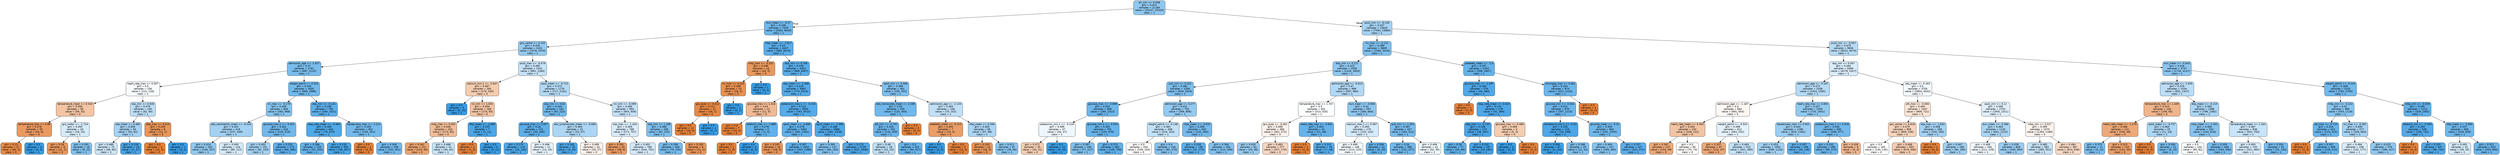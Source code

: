 digraph Tree {
node [shape=box, style="filled, rounded", color="black", fontname="helvetica"] ;
edge [fontname="helvetica"] ;
0 [label="ph_min <= 0.058\ngini = 0.423\nsamples = 21184\nvalue = [10157, 23333]\nclass = 1", fillcolor="#8fc8f0"] ;
1 [label="bun_mean <= -0.37\ngini = 0.336\nsamples = 7539\nvalue = [2563, 9449]\nclass = 1", fillcolor="#6fb8ec"] ;
0 -> 1 [labeldistance=2.5, labelangle=45, headlabel="True"] ;
2 [label="gcs_verbal <= 0.155\ngini = 0.434\nsamples = 3102\nvalue = [1578, 3379]\nclass = 1", fillcolor="#95cbf1"] ;
1 -> 2 ;
3 [label="admission_age <= -1.927\ngini = 0.37\nsamples = 1761\nvalue = [687, 2115]\nclass = 1", fillcolor="#79bded"] ;
2 -> 3 ;
4 [label="heart_rate_max <= 0.397\ngini = 0.5\nsamples = 156\nvalue = [121, 126]\nclass = 1", fillcolor="#f7fbfe"] ;
3 -> 4 ;
5 [label="temperature_mean <= 0.543\ngini = 0.456\nsamples = 56\nvalue = [59, 32]\nclass = 0", fillcolor="#f3c5a4"] ;
4 -> 5 ;
6 [label="temperature_max <= 0.98\ngini = 0.278\nsamples = 30\nvalue = [40, 8]\nclass = 0", fillcolor="#ea9a61"] ;
5 -> 6 ;
7 [label="gini = 0.13\nsamples = 27\nvalue = [40, 3]\nclass = 0", fillcolor="#e78a48"] ;
6 -> 7 ;
8 [label="gini = 0.0\nsamples = 3\nvalue = [0, 5]\nclass = 1", fillcolor="#399de5"] ;
6 -> 8 ;
9 [label="gcs_motor <= -1.724\ngini = 0.493\nsamples = 26\nvalue = [19, 24]\nclass = 1", fillcolor="#d6ebfa"] ;
5 -> 9 ;
10 [label="gini = 0.26\nsamples = 8\nvalue = [11, 2]\nclass = 0", fillcolor="#ea985d"] ;
9 -> 10 ;
11 [label="gini = 0.391\nsamples = 18\nvalue = [8, 22]\nclass = 1", fillcolor="#81c1ee"] ;
9 -> 11 ;
12 [label="sbp_min <= 0.928\ngini = 0.479\nsamples = 100\nvalue = [62, 94]\nclass = 1", fillcolor="#bcdef6"] ;
4 -> 12 ;
13 [label="sbp_mean <= 0.482\ngini = 0.456\nsamples = 94\nvalue = [50, 92]\nclass = 1", fillcolor="#a5d2f3"] ;
12 -> 13 ;
14 [label="gini = 0.489\nsamples = 75\nvalue = [48, 65]\nclass = 1", fillcolor="#cbe5f8"] ;
13 -> 14 ;
15 [label="gini = 0.128\nsamples = 19\nvalue = [2, 27]\nclass = 1", fillcolor="#48a4e7"] ;
13 -> 15 ;
16 [label="dbp_max <= 0.413\ngini = 0.245\nsamples = 6\nvalue = [12, 2]\nclass = 0", fillcolor="#e9965a"] ;
12 -> 16 ;
17 [label="gini = 0.0\nsamples = 4\nvalue = [12, 0]\nclass = 0", fillcolor="#e58139"] ;
16 -> 17 ;
18 [label="gini = 0.0\nsamples = 2\nvalue = [0, 2]\nclass = 1", fillcolor="#399de5"] ;
16 -> 18 ;
19 [label="weight_admit <= 0.053\ngini = 0.345\nsamples = 1605\nvalue = [566, 1989]\nclass = 1", fillcolor="#71b9ec"] ;
3 -> 19 ;
20 [label="inr_max <= -0.178\ngini = 0.406\nsamples = 840\nvalue = [382, 968]\nclass = 1", fillcolor="#87c4ef"] ;
19 -> 20 ;
21 [label="abs_neutrophils_mean <= -0.142\ngini = 0.452\nsamples = 416\nvalue = [237, 449]\nclass = 1", fillcolor="#a2d1f3"] ;
20 -> 21 ;
22 [label="gini = 0.424\nsamples = 292\nvalue = [148, 337]\nclass = 1", fillcolor="#90c8f0"] ;
21 -> 22 ;
23 [label="gini = 0.493\nsamples = 124\nvalue = [89, 112]\nclass = 1", fillcolor="#d6ebfa"] ;
21 -> 23 ;
24 [label="glucose_max.2 <= -0.431\ngini = 0.341\nsamples = 424\nvalue = [145, 519]\nclass = 1", fillcolor="#70b8ec"] ;
20 -> 24 ;
25 [label="gini = 0.453\nsamples = 151\nvalue = [81, 153]\nclass = 1", fillcolor="#a2d1f3"] ;
24 -> 25 ;
26 [label="gini = 0.253\nsamples = 273\nvalue = [64, 366]\nclass = 1", fillcolor="#5caeea"] ;
24 -> 26 ;
27 [label="sbp_min <= -0.141\ngini = 0.259\nsamples = 765\nvalue = [184, 1021]\nclass = 1", fillcolor="#5dafea"] ;
19 -> 27 ;
28 [label="resp_rate_mean <= -0.465\ngini = 0.189\nsamples = 464\nvalue = [79, 670]\nclass = 1", fillcolor="#50a9e8"] ;
27 -> 28 ;
29 [label="gini = 0.288\nsamples = 159\nvalue = [43, 203]\nclass = 1", fillcolor="#63b2eb"] ;
28 -> 29 ;
30 [label="gini = 0.133\nsamples = 305\nvalue = [36, 467]\nclass = 1", fillcolor="#48a5e7"] ;
28 -> 30 ;
31 [label="baseexcess_max <= -2.211\ngini = 0.354\nsamples = 301\nvalue = [105, 351]\nclass = 1", fillcolor="#74baed"] ;
27 -> 31 ;
32 [label="gini = 0.0\nsamples = 2\nvalue = [3, 0]\nclass = 0", fillcolor="#e58139"] ;
31 -> 32 ;
33 [label="gini = 0.349\nsamples = 299\nvalue = [102, 351]\nclass = 1", fillcolor="#73b9ed"] ;
31 -> 33 ;
34 [label="pco2_max <= -0.479\ngini = 0.485\nsamples = 1341\nvalue = [891, 1264]\nclass = 1", fillcolor="#c5e2f7"] ;
2 -> 34 ;
35 [label="calcium_min.1 <= -2.647\ngini = 0.467\nsamples = 165\nvalue = [174, 103]\nclass = 0", fillcolor="#f4ccae"] ;
34 -> 35 ;
36 [label="gini = 0.0\nsamples = 5\nvalue = [0, 10]\nclass = 1", fillcolor="#399de5"] ;
35 -> 36 ;
37 [label="inr_min <= 1.053\ngini = 0.454\nsamples = 160\nvalue = [174, 93]\nclass = 0", fillcolor="#f3c4a3"] ;
35 -> 37 ;
38 [label="mbp_max <= 0.002\ngini = 0.436\nsamples = 153\nvalue = [173, 82]\nclass = 0", fillcolor="#f1bd97"] ;
37 -> 38 ;
39 [label="gini = 0.342\nsamples = 112\nvalue = [143, 40]\nclass = 0", fillcolor="#eca470"] ;
38 -> 39 ;
40 [label="gini = 0.486\nsamples = 41\nvalue = [30, 42]\nclass = 1", fillcolor="#c6e3f8"] ;
38 -> 40 ;
41 [label="dbp_mean <= -1.685\ngini = 0.153\nsamples = 7\nvalue = [1, 11]\nclass = 1", fillcolor="#4ba6e7"] ;
37 -> 41 ;
42 [label="gini = 0.0\nsamples = 1\nvalue = [1, 0]\nclass = 0", fillcolor="#e58139"] ;
41 -> 42 ;
43 [label="gini = 0.0\nsamples = 6\nvalue = [0, 11]\nclass = 1", fillcolor="#399de5"] ;
41 -> 43 ;
44 [label="spo2_mean <= -0.712\ngini = 0.472\nsamples = 1176\nvalue = [717, 1161]\nclass = 1", fillcolor="#b3daf5"] ;
34 -> 44 ;
45 [label="sbp_min <= 0.61\ngini = 0.344\nsamples = 182\nvalue = [63, 222]\nclass = 1", fillcolor="#71b9ec"] ;
44 -> 45 ;
46 [label="glucose_max <= 0.657\ngini = 0.26\nsamples = 131\nvalue = [30, 165]\nclass = 1", fillcolor="#5dafea"] ;
45 -> 46 ;
47 [label="gini = 0.175\nsamples = 110\nvalue = [16, 149]\nclass = 1", fillcolor="#4ea8e8"] ;
46 -> 47 ;
48 [label="gini = 0.498\nsamples = 21\nvalue = [14, 16]\nclass = 1", fillcolor="#e6f3fc"] ;
46 -> 48 ;
49 [label="abs_lymphocytes_mean <= -0.069\ngini = 0.464\nsamples = 51\nvalue = [33, 57]\nclass = 1", fillcolor="#acd6f4"] ;
45 -> 49 ;
50 [label="gini = 0.165\nsamples = 19\nvalue = [3, 30]\nclass = 1", fillcolor="#4da7e8"] ;
49 -> 50 ;
51 [label="gini = 0.499\nsamples = 32\nvalue = [30, 27]\nclass = 0", fillcolor="#fcf2eb"] ;
49 -> 51 ;
52 [label="inr_min <= -0.099\ngini = 0.484\nsamples = 994\nvalue = [654, 939]\nclass = 1", fillcolor="#c3e1f7"] ;
44 -> 52 ;
53 [label="sbp_max <= -1.434\ngini = 0.494\nsamples = 788\nvalue = [572, 707]\nclass = 1", fillcolor="#d9ecfa"] ;
52 -> 53 ;
54 [label="gini = 0.291\nsamples = 20\nvalue = [28, 6]\nclass = 0", fillcolor="#eb9c63"] ;
53 -> 54 ;
55 [label="gini = 0.492\nsamples = 768\nvalue = [544, 701]\nclass = 1", fillcolor="#d3e9f9"] ;
53 -> 55 ;
56 [label="sbp_min <= 1.188\ngini = 0.386\nsamples = 206\nvalue = [82, 232]\nclass = 1", fillcolor="#7fc0ee"] ;
52 -> 56 ;
57 [label="gini = 0.358\nsamples = 200\nvalue = [70, 230]\nclass = 1", fillcolor="#75bbed"] ;
56 -> 57 ;
58 [label="gini = 0.245\nsamples = 6\nvalue = [12, 2]\nclass = 0", fillcolor="#e9965a"] ;
56 -> 58 ;
59 [label="mbp_mean <= -2.817\ngini = 0.24\nsamples = 4437\nvalue = [985, 6070]\nclass = 1", fillcolor="#59ade9"] ;
1 -> 59 ;
60 [label="mbp_max <= -0.252\ngini = 0.266\nsamples = 14\nvalue = [16, 3]\nclass = 0", fillcolor="#ea995e"] ;
59 -> 60 ;
61 [label="inr_max <= 4.415\ngini = 0.198\nsamples = 13\nvalue = [16, 2]\nclass = 0", fillcolor="#e89152"] ;
60 -> 61 ;
62 [label="gcs_eyes <= 0.412\ngini = 0.111\nsamples = 12\nvalue = [16, 1]\nclass = 0", fillcolor="#e78945"] ;
61 -> 62 ;
63 [label="gini = 0.0\nsamples = 11\nvalue = [16, 0]\nclass = 0", fillcolor="#e58139"] ;
62 -> 63 ;
64 [label="gini = 0.0\nsamples = 1\nvalue = [0, 1]\nclass = 1", fillcolor="#399de5"] ;
62 -> 64 ;
65 [label="gini = 0.0\nsamples = 1\nvalue = [0, 1]\nclass = 1", fillcolor="#399de5"] ;
61 -> 65 ;
66 [label="gini = 0.0\nsamples = 1\nvalue = [0, 1]\nclass = 1", fillcolor="#399de5"] ;
60 -> 66 ;
67 [label="dbp_min <= 0.784\ngini = 0.238\nsamples = 4423\nvalue = [969, 6067]\nclass = 1", fillcolor="#59ade9"] ;
59 -> 67 ;
68 [label="sbp_mean <= -2.468\ngini = 0.216\nsamples = 3962\nvalue = [774, 5515]\nclass = 1", fillcolor="#55abe9"] ;
67 -> 68 ;
69 [label="glucose_max <= 1.316\ngini = 0.43\nsamples = 12\nvalue = [11, 5]\nclass = 0", fillcolor="#f1ba93"] ;
68 -> 69 ;
70 [label="gini = 0.0\nsamples = 7\nvalue = [10, 0]\nclass = 0", fillcolor="#e58139"] ;
69 -> 70 ;
71 [label="totalco2_max <= -1.885\ngini = 0.278\nsamples = 5\nvalue = [1, 5]\nclass = 1", fillcolor="#61b1ea"] ;
69 -> 71 ;
72 [label="gini = 0.0\nsamples = 1\nvalue = [1, 0]\nclass = 0", fillcolor="#e58139"] ;
71 -> 72 ;
73 [label="gini = 0.0\nsamples = 4\nvalue = [0, 5]\nclass = 1", fillcolor="#399de5"] ;
71 -> 73 ;
74 [label="potassium_max.1 <= -0.154\ngini = 0.214\nsamples = 3950\nvalue = [763, 5510]\nclass = 1", fillcolor="#54abe9"] ;
68 -> 74 ;
75 [label="spo2_mean <= -4.686\ngini = 0.278\nsamples = 1064\nvalue = [281, 1401]\nclass = 1", fillcolor="#61b1ea"] ;
74 -> 75 ;
76 [label="gini = 0.245\nsamples = 10\nvalue = [18, 3]\nclass = 0", fillcolor="#e9965a"] ;
75 -> 76 ;
77 [label="gini = 0.267\nsamples = 1054\nvalue = [263, 1398]\nclass = 1", fillcolor="#5eafea"] ;
75 -> 77 ;
78 [label="spo2_mean <= -2.065\ngini = 0.188\nsamples = 2886\nvalue = [482, 4109]\nclass = 1", fillcolor="#50a8e8"] ;
74 -> 78 ;
79 [label="gini = 0.393\nsamples = 137\nvalue = [60, 163]\nclass = 1", fillcolor="#82c1ef"] ;
78 -> 79 ;
80 [label="gini = 0.175\nsamples = 2749\nvalue = [422, 3946]\nclass = 1", fillcolor="#4ea7e8"] ;
78 -> 80 ;
81 [label="spo2_min <= 0.566\ngini = 0.386\nsamples = 461\nvalue = [195, 552]\nclass = 1", fillcolor="#7fc0ee"] ;
67 -> 81 ;
82 [label="abs_monocytes_mean <= 2.298\ngini = 0.34\nsamples = 355\nvalue = [125, 450]\nclass = 1", fillcolor="#70b8ec"] ;
81 -> 82 ;
83 [label="ptt_min <= -0.781\ngini = 0.326\nsamples = 351\nvalue = [116, 450]\nclass = 1", fillcolor="#6cb6ec"] ;
82 -> 83 ;
84 [label="gini = 0.48\nsamples = 29\nvalue = [22, 33]\nclass = 1", fillcolor="#bddef6"] ;
83 -> 84 ;
85 [label="gini = 0.3\nsamples = 322\nvalue = [94, 417]\nclass = 1", fillcolor="#66b3eb"] ;
83 -> 85 ;
86 [label="gini = 0.0\nsamples = 4\nvalue = [9, 0]\nclass = 0", fillcolor="#e58139"] ;
82 -> 86 ;
87 [label="admission_age <= -2.133\ngini = 0.483\nsamples = 106\nvalue = [70, 102]\nclass = 1", fillcolor="#c1e0f7"] ;
81 -> 87 ;
88 [label="platelets_mean <= -0.211\ngini = 0.305\nsamples = 7\nvalue = [13, 3]\nclass = 0", fillcolor="#eb9e67"] ;
87 -> 88 ;
89 [label="gini = 0.0\nsamples = 2\nvalue = [0, 3]\nclass = 1", fillcolor="#399de5"] ;
88 -> 89 ;
90 [label="gini = 0.0\nsamples = 5\nvalue = [13, 0]\nclass = 0", fillcolor="#e58139"] ;
88 -> 90 ;
91 [label="dbp_mean <= 0.266\ngini = 0.464\nsamples = 99\nvalue = [57, 99]\nclass = 1", fillcolor="#abd5f4"] ;
87 -> 91 ;
92 [label="gini = 0.245\nsamples = 12\nvalue = [18, 3]\nclass = 0", fillcolor="#e9965a"] ;
91 -> 92 ;
93 [label="gini = 0.411\nsamples = 87\nvalue = [39, 96]\nclass = 1", fillcolor="#89c5f0"] ;
91 -> 93 ;
94 [label="pco2_min <= -0.134\ngini = 0.457\nsamples = 13645\nvalue = [7594, 13884]\nclass = 1", fillcolor="#a5d3f3"] ;
0 -> 94 [labeldistance=2.5, labelangle=-45, headlabel="False"] ;
95 [label="inr_max <= -0.121\ngini = 0.389\nsamples = 3809\nvalue = [1582, 4410]\nclass = 1", fillcolor="#80c0ee"] ;
94 -> 95 ;
96 [label="dbp_min <= 0.221\ngini = 0.423\nsamples = 2556\nvalue = [1226, 2803]\nclass = 1", fillcolor="#90c8f0"] ;
95 -> 96 ;
97 [label="po2_min <= 0.202\ngini = 0.382\nsamples = 1558\nvalue = [629, 1819]\nclass = 1", fillcolor="#7dbfee"] ;
96 -> 97 ;
98 [label="glucose_max <= -0.898\ngini = 0.325\nsamples = 808\nvalue = [260, 1013]\nclass = 1", fillcolor="#6cb6ec"] ;
97 -> 98 ;
99 [label="potassium_min.1 <= -0.119\ngini = 0.499\nsamples = 47\nvalue = [34, 37]\nclass = 1", fillcolor="#eff7fd"] ;
98 -> 99 ;
100 [label="gini = 0.472\nsamples = 35\nvalue = [34, 21]\nclass = 0", fillcolor="#f5cfb3"] ;
99 -> 100 ;
101 [label="gini = 0.0\nsamples = 12\nvalue = [0, 16]\nclass = 1", fillcolor="#399de5"] ;
99 -> 101 ;
102 [label="glucose_min.2 <= -0.504\ngini = 0.305\nsamples = 761\nvalue = [226, 976]\nclass = 1", fillcolor="#67b4eb"] ;
98 -> 102 ;
103 [label="gini = 0.387\nsamples = 196\nvalue = [77, 217]\nclass = 1", fillcolor="#7fc0ee"] ;
102 -> 103 ;
104 [label="gini = 0.274\nsamples = 565\nvalue = [149, 759]\nclass = 1", fillcolor="#60b0ea"] ;
102 -> 104 ;
105 [label="admission_age <= 0.277\ngini = 0.431\nsamples = 750\nvalue = [369, 806]\nclass = 1", fillcolor="#94caf1"] ;
97 -> 105 ;
106 [label="weight_admit <= -0.148\ngini = 0.483\nsamples = 348\nvalue = [224, 324]\nclass = 1", fillcolor="#c2e1f7"] ;
105 -> 106 ;
107 [label="gini = 0.5\nsamples = 204\nvalue = [159, 154]\nclass = 0", fillcolor="#fefbf9"] ;
106 -> 107 ;
108 [label="gini = 0.4\nsamples = 144\nvalue = [65, 170]\nclass = 1", fillcolor="#85c2ef"] ;
106 -> 108 ;
109 [label="mbp_mean <= -0.632\ngini = 0.356\nsamples = 402\nvalue = [145, 482]\nclass = 1", fillcolor="#75baed"] ;
105 -> 109 ;
110 [label="gini = 0.258\nsamples = 138\nvalue = [31, 173]\nclass = 1", fillcolor="#5cafea"] ;
109 -> 110 ;
111 [label="gini = 0.394\nsamples = 264\nvalue = [114, 309]\nclass = 1", fillcolor="#82c1ef"] ;
109 -> 111 ;
112 [label="admission_age <= -0.613\ngini = 0.47\nsamples = 998\nvalue = [597, 984]\nclass = 1", fillcolor="#b1d8f5"] ;
96 -> 112 ;
113 [label="temperature_max <= 1.747\ngini = 0.5\nsamples = 401\nvalue = [313, 320]\nclass = 1", fillcolor="#fbfdfe"] ;
112 -> 113 ;
114 [label="gcs_eyes <= -0.461\ngini = 0.499\nsamples = 360\nvalue = [302, 272]\nclass = 0", fillcolor="#fcf2eb"] ;
113 -> 114 ;
115 [label="gini = 0.435\nsamples = 83\nvalue = [45, 96]\nclass = 1", fillcolor="#96cbf1"] ;
114 -> 115 ;
116 [label="gini = 0.483\nsamples = 277\nvalue = [257, 176]\nclass = 0", fillcolor="#f7d7c1"] ;
114 -> 116 ;
117 [label="heart_rate_max <= -0.632\ngini = 0.303\nsamples = 41\nvalue = [11, 48]\nclass = 1", fillcolor="#66b3eb"] ;
113 -> 117 ;
118 [label="gini = 0.0\nsamples = 2\nvalue = [4, 0]\nclass = 0", fillcolor="#e58139"] ;
117 -> 118 ;
119 [label="gini = 0.222\nsamples = 39\nvalue = [7, 48]\nclass = 1", fillcolor="#56abe9"] ;
117 -> 119 ;
120 [label="bun_mean <= -0.566\ngini = 0.42\nsamples = 597\nvalue = [284, 664]\nclass = 1", fillcolor="#8ec7f0"] ;
112 -> 120 ;
121 [label="calcium_max.1 <= 0.587\ngini = 0.493\nsamples = 170\nvalue = [120, 152]\nclass = 1", fillcolor="#d5eafa"] ;
120 -> 121 ;
122 [label="gini = 0.499\nsamples = 148\nvalue = [114, 123]\nclass = 1", fillcolor="#f1f8fd"] ;
121 -> 122 ;
123 [label="gini = 0.284\nsamples = 22\nvalue = [6, 29]\nclass = 1", fillcolor="#62b1ea"] ;
121 -> 123 ;
124 [label="po2_min <= 1.453\ngini = 0.367\nsamples = 427\nvalue = [164, 512]\nclass = 1", fillcolor="#78bced"] ;
120 -> 124 ;
125 [label="gini = 0.34\nsamples = 386\nvalue = [132, 477]\nclass = 1", fillcolor="#70b8ec"] ;
124 -> 125 ;
126 [label="gini = 0.499\nsamples = 41\nvalue = [32, 35]\nclass = 1", fillcolor="#eef7fd"] ;
124 -> 126 ;
127 [label="platelets_mean <= -1.0\ngini = 0.297\nsamples = 1253\nvalue = [356, 1607]\nclass = 1", fillcolor="#65b3eb"] ;
95 -> 127 ;
128 [label="glucose_max <= -1.297\ngini = 0.184\nsamples = 279\nvalue = [44, 384]\nclass = 1", fillcolor="#50a8e8"] ;
127 -> 128 ;
129 [label="gini = 0.0\nsamples = 1\nvalue = [3, 0]\nclass = 0", fillcolor="#e58139"] ;
128 -> 129 ;
130 [label="resp_rate_mean <= 3.615\ngini = 0.174\nsamples = 278\nvalue = [41, 384]\nclass = 1", fillcolor="#4ea7e8"] ;
128 -> 130 ;
131 [label="sbp_max <= -0.731\ngini = 0.158\nsamples = 274\nvalue = [36, 381]\nclass = 1", fillcolor="#4ca6e7"] ;
130 -> 131 ;
132 [label="gini = 0.28\nsamples = 77\nvalue = [20, 99]\nclass = 1", fillcolor="#61b1ea"] ;
131 -> 132 ;
133 [label="gini = 0.102\nsamples = 197\nvalue = [16, 282]\nclass = 1", fillcolor="#44a3e6"] ;
131 -> 133 ;
134 [label="glucose_max <= 0.469\ngini = 0.469\nsamples = 4\nvalue = [5, 3]\nclass = 0", fillcolor="#f5cdb0"] ;
130 -> 134 ;
135 [label="gini = 0.0\nsamples = 3\nvalue = [0, 3]\nclass = 1", fillcolor="#399de5"] ;
134 -> 135 ;
136 [label="gini = 0.0\nsamples = 1\nvalue = [5, 0]\nclass = 0", fillcolor="#e58139"] ;
134 -> 136 ;
137 [label="aniongap_max <= 3.461\ngini = 0.324\nsamples = 974\nvalue = [312, 1223]\nclass = 1", fillcolor="#6cb6ec"] ;
127 -> 137 ;
138 [label="glucose_min <= -0.944\ngini = 0.321\nsamples = 970\nvalue = [307, 1223]\nclass = 1", fillcolor="#6bb6ec"] ;
137 -> 138 ;
139 [label="hematocrit_min.1 <= -0.53\ngini = 0.159\nsamples = 116\nvalue = [16, 168]\nclass = 1", fillcolor="#4ca6e7"] ;
138 -> 139 ;
140 [label="gini = 0.056\nsamples = 87\nvalue = [4, 134]\nclass = 1", fillcolor="#3fa0e6"] ;
139 -> 140 ;
141 [label="gini = 0.386\nsamples = 29\nvalue = [12, 34]\nclass = 1", fillcolor="#7fc0ee"] ;
139 -> 141 ;
142 [label="glucose_mean <= -0.22\ngini = 0.339\nsamples = 854\nvalue = [291, 1055]\nclass = 1", fillcolor="#70b8ec"] ;
138 -> 142 ;
143 [label="gini = 0.404\nsamples = 427\nvalue = [189, 483]\nclass = 1", fillcolor="#86c3ef"] ;
142 -> 143 ;
144 [label="gini = 0.257\nsamples = 427\nvalue = [102, 572]\nclass = 1", fillcolor="#5caeea"] ;
142 -> 144 ;
145 [label="gini = 0.0\nsamples = 4\nvalue = [5, 0]\nclass = 0", fillcolor="#e58139"] ;
137 -> 145 ;
146 [label="pco2_min <= -0.007\ngini = 0.475\nsamples = 9836\nvalue = [6012, 9474]\nclass = 1", fillcolor="#b7dbf5"] ;
94 -> 146 ;
147 [label="sbp_min <= 0.047\ngini = 0.494\nsamples = 6099\nvalue = [4278, 5327]\nclass = 1", fillcolor="#d8ecfa"] ;
146 -> 147 ;
148 [label="admission_age <= -0.167\ngini = 0.473\nsamples = 2349\nvalue = [1424, 2295]\nclass = 1", fillcolor="#b4daf5"] ;
147 -> 148 ;
149 [label="admission_age <= -1.187\ngini = 0.5\nsamples = 844\nvalue = [691, 654]\nclass = 0", fillcolor="#fef8f4"] ;
148 -> 149 ;
150 [label="heart_rate_mean <= 0.354\ngini = 0.454\nsamples = 232\nvalue = [228, 122]\nclass = 0", fillcolor="#f3c4a3"] ;
149 -> 150 ;
151 [label="gini = 0.367\nsamples = 137\nvalue = [153, 49]\nclass = 0", fillcolor="#eda978"] ;
150 -> 151 ;
152 [label="gini = 0.5\nsamples = 95\nvalue = [75, 73]\nclass = 0", fillcolor="#fefcfa"] ;
150 -> 152 ;
153 [label="weight_admit <= -0.924\ngini = 0.498\nsamples = 612\nvalue = [463, 532]\nclass = 1", fillcolor="#e5f2fc"] ;
149 -> 153 ;
154 [label="gini = 0.357\nsamples = 97\nvalue = [122, 37]\nclass = 0", fillcolor="#eda775"] ;
153 -> 154 ;
155 [label="gini = 0.483\nsamples = 515\nvalue = [341, 495]\nclass = 1", fillcolor="#c1e1f7"] ;
153 -> 155 ;
156 [label="heart_rate_max <= 0.691\ngini = 0.427\nsamples = 1505\nvalue = [733, 1641]\nclass = 1", fillcolor="#91c9f1"] ;
148 -> 156 ;
157 [label="baseexcess_max <= 0.042\ngini = 0.443\nsamples = 1199\nvalue = [625, 1264]\nclass = 1", fillcolor="#9bcdf2"] ;
156 -> 157 ;
158 [label="gini = 0.453\nsamples = 1093\nvalue = [599, 1126]\nclass = 1", fillcolor="#a2d1f3"] ;
157 -> 158 ;
159 [label="gini = 0.267\nsamples = 106\nvalue = [26, 138]\nclass = 1", fillcolor="#5eafea"] ;
157 -> 159 ;
160 [label="potassium_max.1 <= 3.428\ngini = 0.346\nsamples = 306\nvalue = [108, 377]\nclass = 1", fillcolor="#72b9ec"] ;
156 -> 160 ;
161 [label="gini = 0.332\nsamples = 298\nvalue = [99, 373]\nclass = 1", fillcolor="#6eb7ec"] ;
160 -> 161 ;
162 [label="gini = 0.426\nsamples = 8\nvalue = [9, 4]\nclass = 0", fillcolor="#f1b991"] ;
160 -> 162 ;
163 [label="sbp_mean <= 0.163\ngini = 0.5\nsamples = 3750\nvalue = [2854, 3032]\nclass = 1", fillcolor="#f3f9fd"] ;
147 -> 163 ;
164 [label="ptt_max <= -0.066\ngini = 0.493\nsamples = 1047\nvalue = [909, 721]\nclass = 0", fillcolor="#fae5d6"] ;
163 -> 164 ;
165 [label="gcs_verbal <= 0.618\ngini = 0.479\nsamples = 858\nvalue = [809, 536]\nclass = 0", fillcolor="#f6d4bc"] ;
164 -> 165 ;
166 [label="gini = 0.5\nsamples = 165\nvalue = [130, 130]\nclass = 0", fillcolor="#ffffff"] ;
165 -> 166 ;
167 [label="gini = 0.468\nsamples = 693\nvalue = [679, 406]\nclass = 0", fillcolor="#f5ccaf"] ;
165 -> 167 ;
168 [label="sbp_max <= -1.632\ngini = 0.456\nsamples = 189\nvalue = [100, 185]\nclass = 1", fillcolor="#a4d2f3"] ;
164 -> 168 ;
169 [label="gini = 0.0\nsamples = 3\nvalue = [6, 0]\nclass = 0", fillcolor="#e58139"] ;
168 -> 169 ;
170 [label="gini = 0.447\nsamples = 186\nvalue = [94, 185]\nclass = 1", fillcolor="#9ecff2"] ;
168 -> 170 ;
171 [label="spo2_min <= 0.12\ngini = 0.496\nsamples = 2703\nvalue = [1945, 2311]\nclass = 1", fillcolor="#e0effb"] ;
163 -> 171 ;
172 [label="bun_mean <= -0.566\ngini = 0.463\nsamples = 1133\nvalue = [641, 1122]\nclass = 1", fillcolor="#aad5f4"] ;
171 -> 172 ;
173 [label="gini = 0.499\nsamples = 294\nvalue = [211, 229]\nclass = 1", fillcolor="#eff7fd"] ;
172 -> 173 ;
174 [label="gini = 0.439\nsamples = 839\nvalue = [430, 893]\nclass = 1", fillcolor="#98ccf2"] ;
172 -> 174 ;
175 [label="mbp_min <= 0.527\ngini = 0.499\nsamples = 1570\nvalue = [1304, 1189]\nclass = 0", fillcolor="#fdf4ee"] ;
171 -> 175 ;
176 [label="gini = 0.485\nsamples = 583\nvalue = [390, 551]\nclass = 1", fillcolor="#c5e2f7"] ;
175 -> 176 ;
177 [label="gini = 0.484\nsamples = 987\nvalue = [914, 638]\nclass = 0", fillcolor="#f7d9c3"] ;
175 -> 177 ;
178 [label="bun_mean <= -0.443\ngini = 0.416\nsamples = 3737\nvalue = [1734, 4147]\nclass = 1", fillcolor="#8cc6f0"] ;
146 -> 178 ;
179 [label="admission_age <= -1.935\ngini = 0.479\nsamples = 1534\nvalue = [952, 1447]\nclass = 1", fillcolor="#bbddf6"] ;
178 -> 179 ;
180 [label="temperature_max <= 1.439\ngini = 0.415\nsamples = 146\nvalue = [156, 65]\nclass = 0", fillcolor="#f0b58b"] ;
179 -> 180 ;
181 [label="heart_rate_mean <= -1.276\ngini = 0.366\nsamples = 121\nvalue = [145, 46]\nclass = 0", fillcolor="#eda978"] ;
180 -> 181 ;
182 [label="gini = 0.375\nsamples = 11\nvalue = [4, 12]\nclass = 1", fillcolor="#7bbeee"] ;
181 -> 182 ;
183 [label="gini = 0.313\nsamples = 110\nvalue = [141, 34]\nclass = 0", fillcolor="#eb9f69"] ;
181 -> 183 ;
184 [label="spo2_mean <= -0.737\ngini = 0.464\nsamples = 25\nvalue = [11, 19]\nclass = 1", fillcolor="#acd6f4"] ;
180 -> 184 ;
185 [label="gini = 0.0\nsamples = 4\nvalue = [5, 0]\nclass = 0", fillcolor="#e58139"] ;
184 -> 185 ;
186 [label="gini = 0.365\nsamples = 21\nvalue = [6, 19]\nclass = 1", fillcolor="#78bced"] ;
184 -> 186 ;
187 [label="dbp_mean <= -0.115\ngini = 0.464\nsamples = 1388\nvalue = [796, 1382]\nclass = 1", fillcolor="#abd5f4"] ;
179 -> 187 ;
188 [label="mbp_mean <= -1.052\ngini = 0.406\nsamples = 552\nvalue = [244, 618]\nclass = 1", fillcolor="#87c4ef"] ;
187 -> 188 ;
189 [label="gini = 0.5\nsamples = 104\nvalue = [80, 82]\nclass = 1", fillcolor="#fafdfe"] ;
188 -> 189 ;
190 [label="gini = 0.359\nsamples = 448\nvalue = [164, 536]\nclass = 1", fillcolor="#76bbed"] ;
188 -> 190 ;
191 [label="temperature_mean <= 1.263\ngini = 0.487\nsamples = 836\nvalue = [552, 764]\nclass = 1", fillcolor="#c8e4f8"] ;
187 -> 191 ;
192 [label="gini = 0.493\nsamples = 745\nvalue = [521, 660]\nclass = 1", fillcolor="#d5eafa"] ;
191 -> 192 ;
193 [label="gini = 0.354\nsamples = 91\nvalue = [31, 104]\nclass = 1", fillcolor="#74baed"] ;
191 -> 193 ;
194 [label="weight_admit <= -0.124\ngini = 0.348\nsamples = 2203\nvalue = [782, 2700]\nclass = 1", fillcolor="#72b9ed"] ;
178 -> 194 ;
195 [label="mbp_min <= -0.222\ngini = 0.41\nsamples = 990\nvalue = [453, 1119]\nclass = 1", fillcolor="#89c5f0"] ;
194 -> 195 ;
196 [label="ptt_max <= -0.724\ngini = 0.314\nsamples = 413\nvalue = [125, 515]\nclass = 1", fillcolor="#69b5eb"] ;
195 -> 196 ;
197 [label="gini = 0.0\nsamples = 5\nvalue = [5, 0]\nclass = 0", fillcolor="#e58139"] ;
196 -> 197 ;
198 [label="gini = 0.307\nsamples = 408\nvalue = [120, 515]\nclass = 1", fillcolor="#67b4eb"] ;
196 -> 198 ;
199 [label="inr_max <= -0.367\ngini = 0.456\nsamples = 577\nvalue = [328, 604]\nclass = 1", fillcolor="#a5d2f3"] ;
195 -> 199 ;
200 [label="gini = 0.494\nsamples = 198\nvalue = [142, 177]\nclass = 1", fillcolor="#d8ecfa"] ;
199 -> 200 ;
201 [label="gini = 0.423\nsamples = 379\nvalue = [186, 427]\nclass = 1", fillcolor="#8fc8f0"] ;
199 -> 201 ;
202 [label="mbp_min <= -0.039\ngini = 0.285\nsamples = 1213\nvalue = [329, 1581]\nclass = 1", fillcolor="#62b1ea"] ;
194 -> 202 ;
203 [label="totalco2_min <= -0.503\ngini = 0.209\nsamples = 548\nvalue = [100, 742]\nclass = 1", fillcolor="#54aae9"] ;
202 -> 203 ;
204 [label="gini = 0.0\nsamples = 1\nvalue = [4, 0]\nclass = 0", fillcolor="#e58139"] ;
203 -> 204 ;
205 [label="gini = 0.203\nsamples = 547\nvalue = [96, 742]\nclass = 1", fillcolor="#53aae8"] ;
203 -> 205 ;
206 [label="dbp_mean <= -0.856\ngini = 0.337\nsamples = 665\nvalue = [229, 839]\nclass = 1", fillcolor="#6fb8ec"] ;
202 -> 206 ;
207 [label="gini = 0.493\nsamples = 32\nvalue = [26, 33]\nclass = 1", fillcolor="#d5eaf9"] ;
206 -> 207 ;
208 [label="gini = 0.321\nsamples = 633\nvalue = [203, 806]\nclass = 1", fillcolor="#6bb6ec"] ;
206 -> 208 ;
}
